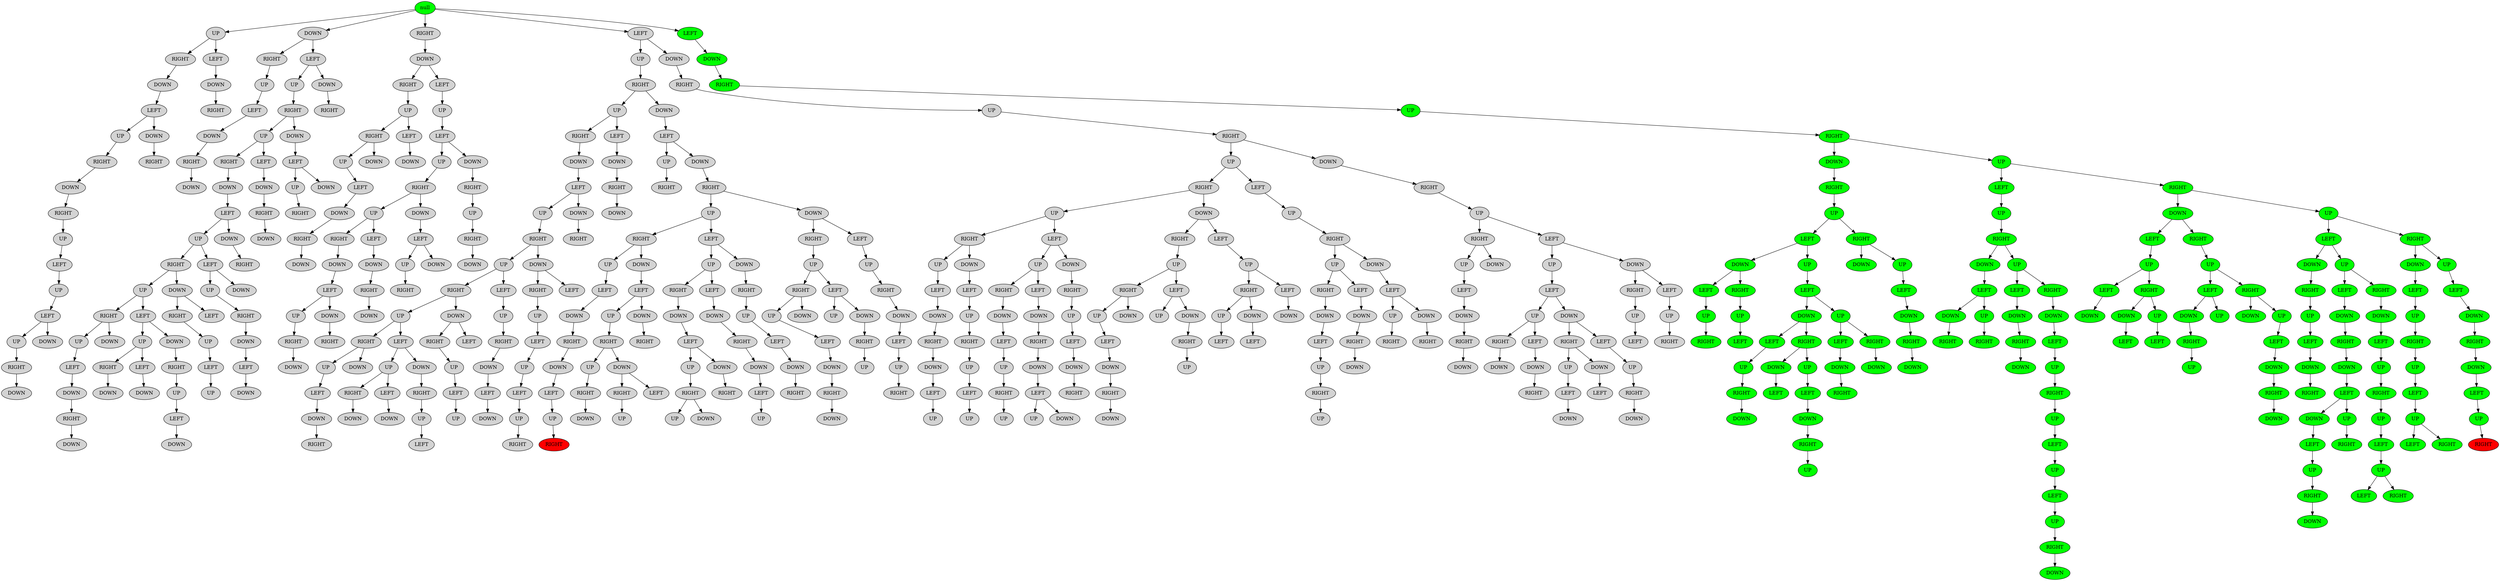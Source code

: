digraph G {
node [style=filled];
"191037037" [label="null"];
"330084561" [label="UP"];
"191037037" -> "330084561";
"1043351526" [label="DOWN"];
"191037037" -> "1043351526";
"937773018" [label="RIGHT"];
"191037037" -> "937773018";
"728258269" [label="LEFT"];
"191037037" -> "728258269";
"1572098393" [label="RIGHT"];
"330084561" -> "1572098393";
"1627857534" [label="LEFT"];
"330084561" -> "1627857534";
"2084663827" [label="RIGHT"];
"1043351526" -> "2084663827";
"360062456" [label="LEFT"];
"1043351526" -> "360062456";
"1790421142" [label="DOWN"];
"937773018" -> "1790421142";
"846947180" [label="UP"];
"728258269" -> "846947180";
"1172131546" [label="DOWN"];
"728258269" -> "1172131546";
"1616974404" [label="DOWN"];
"1572098393" -> "1616974404";
"927327686" [label="DOWN"];
"1627857534" -> "927327686";
"1582071873" [label="UP"];
"2084663827" -> "1582071873";
"1908981452" [label="UP"];
"360062456" -> "1908981452";
"433287555" [label="DOWN"];
"360062456" -> "433287555";
"27319466" [label="RIGHT"];
"1790421142" -> "27319466";
"1003752023" [label="LEFT"];
"1790421142" -> "1003752023";
"266272063" [label="RIGHT"];
"846947180" -> "266272063";
"226744878" [label="RIGHT"];
"1172131546" -> "226744878";
"172032696" [label="LEFT"];
"1616974404" -> "172032696";
"299644693" [label="RIGHT"];
"927327686" -> "299644693";
"1771243284" [label="LEFT"];
"1582071873" -> "1771243284";
"2052256418" [label="RIGHT"];
"1908981452" -> "2052256418";
"2013559698" [label="RIGHT"];
"433287555" -> "2013559698";
"143695640" [label="UP"];
"27319466" -> "143695640";
"2043318969" [label="UP"];
"1003752023" -> "2043318969";
"341878976" [label="UP"];
"266272063" -> "341878976";
"1331923253" [label="DOWN"];
"266272063" -> "1331923253";
"1132967838" [label="UP"];
"226744878" -> "1132967838";
"1853205005" [label="UP"];
"172032696" -> "1853205005";
"2143431083" [label="DOWN"];
"172032696" -> "2143431083";
"750468423" [label="DOWN"];
"1771243284" -> "750468423";
"1384010761" [label="UP"];
"2052256418" -> "1384010761";
"295221641" [label="DOWN"];
"2052256418" -> "295221641";
"2147046752" [label="RIGHT"];
"143695640" -> "2147046752";
"182259421" [label="LEFT"];
"143695640" -> "182259421";
"715378067" [label="LEFT"];
"2043318969" -> "715378067";
"2124643775" [label="RIGHT"];
"341878976" -> "2124643775";
"1262773598" [label="LEFT"];
"341878976" -> "1262773598";
"688726285" [label="LEFT"];
"1331923253" -> "688726285";
"494317290" [label="RIGHT"];
"1132967838" -> "494317290";
"2027775614" [label="RIGHT"];
"1853205005" -> "2027775614";
"282821294" [label="RIGHT"];
"2143431083" -> "282821294";
"1344199921" [label="RIGHT"];
"750468423" -> "1344199921";
"2025269734" [label="RIGHT"];
"1384010761" -> "2025269734";
"1800031768" [label="LEFT"];
"1384010761" -> "1800031768";
"667447085" [label="LEFT"];
"295221641" -> "667447085";
"26728049" [label="UP"];
"2147046752" -> "26728049";
"1076770748" [label="DOWN"];
"2147046752" -> "1076770748";
"2041416495" [label="DOWN"];
"182259421" -> "2041416495";
"502800944" [label="UP"];
"715378067" -> "502800944";
"576936864" [label="DOWN"];
"715378067" -> "576936864";
"331418503" [label="DOWN"];
"2124643775" -> "331418503";
"111156771" [label="DOWN"];
"1262773598" -> "111156771";
"1519736165" [label="UP"];
"688726285" -> "1519736165";
"1653844940" [label="DOWN"];
"688726285" -> "1653844940";
"2039810346" [label="UP"];
"494317290" -> "2039810346";
"2143437117" [label="DOWN"];
"494317290" -> "2143437117";
"260840925" [label="DOWN"];
"2027775614" -> "260840925";
"1891502635" [label="DOWN"];
"1344199921" -> "1891502635";
"557023567" [label="DOWN"];
"2025269734" -> "557023567";
"1276504061" [label="DOWN"];
"1800031768" -> "1276504061";
"597190999" [label="UP"];
"667447085" -> "597190999";
"603443293" [label="DOWN"];
"667447085" -> "603443293";
"510854293" [label="LEFT"];
"26728049" -> "510854293";
"2100961961" [label="RIGHT"];
"502800944" -> "2100961961";
"487075464" [label="RIGHT"];
"576936864" -> "487075464";
"6320204" [label="LEFT"];
"331418503" -> "6320204";
"112302969" [label="RIGHT"];
"111156771" -> "112302969";
"707976812" [label="RIGHT"];
"1519736165" -> "707976812";
"1989335500" [label="RIGHT"];
"1653844940" -> "1989335500";
"1978869058" [label="RIGHT"];
"2039810346" -> "1978869058";
"2131952342" [label="LEFT"];
"2039810346" -> "2131952342";
"1139700454" [label="RIGHT"];
"2143437117" -> "1139700454";
"592617454" [label="RIGHT"];
"260840925" -> "592617454";
"1340565491" [label="LEFT"];
"557023567" -> "1340565491";
"671467883" [label="RIGHT"];
"1276504061" -> "671467883";
"407697359" [label="RIGHT"];
"597190999" -> "407697359";
"802600647" [label="DOWN"];
"510854293" -> "802600647";
"1543148593" [label="UP"];
"2100961961" -> "1543148593";
"1571967156" [label="DOWN"];
"2100961961" -> "1571967156";
"574568002" [label="UP"];
"487075464" -> "574568002";
"952486988" [label="UP"];
"6320204" -> "952486988";
"932285561" [label="DOWN"];
"6320204" -> "932285561";
"2028555727" [label="DOWN"];
"112302969" -> "2028555727";
"591391158" [label="UP"];
"1989335500" -> "591391158";
"898557489" [label="DOWN"];
"1989335500" -> "898557489";
"247944893" [label="UP"];
"1978869058" -> "247944893";
"1014166943" [label="DOWN"];
"1978869058" -> "1014166943";
"1625082366" [label="UP"];
"2131952342" -> "1625082366";
"572593338" [label="UP"];
"1139700454" -> "572593338";
"384294141" [label="UP"];
"592617454" -> "384294141";
"1024597427" [label="UP"];
"1340565491" -> "1024597427";
"990355670" [label="DOWN"];
"1340565491" -> "990355670";
"296347592" [label="DOWN"];
"671467883" -> "296347592";
"956420404" [label="RIGHT"];
"802600647" -> "956420404";
"349420578" [label="RIGHT"];
"1543148593" -> "349420578";
"315932542" [label="LEFT"];
"1543148593" -> "315932542";
"1277009227" [label="LEFT"];
"1571967156" -> "1277009227";
"2065857933" [label="RIGHT"];
"574568002" -> "2065857933";
"1914301543" [label="RIGHT"];
"952486988" -> "1914301543";
"1157726741" [label="RIGHT"];
"932285561" -> "1157726741";
"1708570683" [label="RIGHT"];
"591391158" -> "1708570683";
"225472281" [label="LEFT"];
"591391158" -> "225472281";
"817348612" [label="RIGHT"];
"898557489" -> "817348612";
"2045766957" [label="LEFT"];
"898557489" -> "2045766957";
"690521419" [label="RIGHT"];
"247944893" -> "690521419";
"665726928" [label="LEFT"];
"247944893" -> "665726928";
"689401025" [label="RIGHT"];
"1014166943" -> "689401025";
"790067787" [label="LEFT"];
"1014166943" -> "790067787";
"1115201599" [label="RIGHT"];
"1625082366" -> "1115201599";
"343856911" [label="RIGHT"];
"572593338" -> "343856911";
"102617125" [label="LEFT"];
"572593338" -> "102617125";
"306980751" [label="LEFT"];
"384294141" -> "306980751";
"363988129" [label="RIGHT"];
"1024597427" -> "363988129";
"1997963191" [label="LEFT"];
"1024597427" -> "1997963191";
"534906248" [label="RIGHT"];
"990355670" -> "534906248";
"1826699684" [label="DOWN"];
"956420404" -> "1826699684";
"1769193365" [label="DOWN"];
"349420578" -> "1769193365";
"769429195" [label="DOWN"];
"315932542" -> "769429195";
"580718781" [label="UP"];
"1277009227" -> "580718781";
"1196695891" [label="DOWN"];
"1277009227" -> "1196695891";
"867148091" [label="DOWN"];
"2065857933" -> "867148091";
"2051853139" [label="UP"];
"1914301543" -> "2051853139";
"815674463" [label="DOWN"];
"1914301543" -> "815674463";
"1453774246" [label="UP"];
"1708570683" -> "1453774246";
"416153648" [label="DOWN"];
"1708570683" -> "416153648";
"71587369" [label="UP"];
"225472281" -> "71587369";
"1169794610" [label="DOWN"];
"225472281" -> "1169794610";
"634540230" [label="UP"];
"817348612" -> "634540230";
"1307904972" [label="UP"];
"2045766957" -> "1307904972";
"1797712197" [label="UP"];
"690521419" -> "1797712197";
"1671846437" [label="DOWN"];
"690521419" -> "1671846437";
"1422222071" [label="UP"];
"665726928" -> "1422222071";
"831236296" [label="DOWN"];
"665726928" -> "831236296";
"1840976765" [label="UP"];
"689401025" -> "1840976765";
"1016925085" [label="UP"];
"790067787" -> "1016925085";
"1127224355" [label="UP"];
"1115201599" -> "1127224355";
"789653861" [label="DOWN"];
"1115201599" -> "789653861";
"436532993" [label="UP"];
"343856911" -> "436532993";
"1318180415" [label="DOWN"];
"343856911" -> "1318180415";
"222511810" [label="UP"];
"102617125" -> "222511810";
"733943822" [label="DOWN"];
"102617125" -> "733943822";
"373182087" [label="UP"];
"306980751" -> "373182087";
"1457410641" [label="UP"];
"363988129" -> "1457410641";
"1100767002" [label="DOWN"];
"363988129" -> "1100767002";
"313540687" [label="UP"];
"1997963191" -> "313540687";
"1990098664" [label="DOWN"];
"1997963191" -> "1990098664";
"1383524016" [label="LEFT"];
"1769193365" -> "1383524016";
"1907431275" [label="RIGHT"];
"769429195" -> "1907431275";
"1637061418" [label="RIGHT"];
"580718781" -> "1637061418";
"1686100174" [label="RIGHT"];
"2051853139" -> "1686100174";
"22671767" [label="LEFT"];
"2051853139" -> "22671767";
"2024453272" [label="RIGHT"];
"815674463" -> "2024453272";
"98394724" [label="LEFT"];
"815674463" -> "98394724";
"536765369" [label="LEFT"];
"1453774246" -> "536765369";
"1374026904" [label="LEFT"];
"416153648" -> "1374026904";
"2085002312" [label="RIGHT"];
"71587369" -> "2085002312";
"317071334" [label="LEFT"];
"71587369" -> "317071334";
"2129221032" [label="RIGHT"];
"1169794610" -> "2129221032";
"1472465" [label="RIGHT"];
"634540230" -> "1472465";
"1224347463" [label="LEFT"];
"634540230" -> "1224347463";
"1791045777" [label="RIGHT"];
"1307904972" -> "1791045777";
"1580297332" [label="LEFT"];
"1797712197" -> "1580297332";
"1831477404" [label="LEFT"];
"1671846437" -> "1831477404";
"1966250569" [label="RIGHT"];
"1422222071" -> "1966250569";
"370440646" [label="LEFT"];
"1422222071" -> "370440646";
"1125381564" [label="RIGHT"];
"831236296" -> "1125381564";
"2130772866" [label="RIGHT"];
"1840976765" -> "2130772866";
"511717113" [label="LEFT"];
"1840976765" -> "511717113";
"728739494" [label="RIGHT"];
"1016925085" -> "728739494";
"2005733474" [label="LEFT"];
"1016925085" -> "2005733474";
"6750210" [label="RIGHT"];
"1127224355" -> "6750210";
"521081105" [label="LEFT"];
"1127224355" -> "521081105";
"1237550792" [label="LEFT"];
"789653861" -> "1237550792";
"1448247698" [label="LEFT"];
"436532993" -> "1448247698";
"1846406218" [label="LEFT"];
"222511810" -> "1846406218";
"158199555" [label="RIGHT"];
"733943822" -> "158199555";
"1556995360" [label="LEFT"];
"733943822" -> "1556995360";
"517052730" [label="LEFT"];
"373182087" -> "517052730";
"524241174" [label="RIGHT"];
"1457410641" -> "524241174";
"2035070981" [label="LEFT"];
"1457410641" -> "2035070981";
"1264213713" [label="RIGHT"];
"1100767002" -> "1264213713";
"1506809545" [label="LEFT"];
"1100767002" -> "1506809545";
"1019384604" [label="RIGHT"];
"313540687" -> "1019384604";
"550668305" [label="UP"];
"1383524016" -> "550668305";
"963110412" [label="DOWN"];
"1383524016" -> "963110412";
"1624820151" [label="DOWN"];
"1907431275" -> "1624820151";
"1219161283" [label="UP"];
"1686100174" -> "1219161283";
"2081191879" [label="DOWN"];
"1686100174" -> "2081191879";
"2061347276" [label="UP"];
"22671767" -> "2061347276";
"1559122513" [label="UP"];
"2024453272" -> "1559122513";
"1128096251" [label="DOWN"];
"536765369" -> "1128096251";
"1552978964" [label="UP"];
"1374026904" -> "1552978964";
"1259652483" [label="DOWN"];
"1374026904" -> "1259652483";
"1699113578" [label="DOWN"];
"2085002312" -> "1699113578";
"1306324352" [label="DOWN"];
"317071334" -> "1306324352";
"355790875" [label="UP"];
"2129221032" -> "355790875";
"2028017635" [label="UP"];
"1472465" -> "2028017635";
"782378927" [label="DOWN"];
"1472465" -> "782378927";
"70807318" [label="UP"];
"1224347463" -> "70807318";
"910091170" [label="DOWN"];
"1224347463" -> "910091170";
"1183888521" [label="DOWN"];
"1791045777" -> "1183888521";
"2041605291" [label="DOWN"];
"1580297332" -> "2041605291";
"1052245076" [label="UP"];
"1831477404" -> "1052245076";
"2136288211" [label="DOWN"];
"1966250569" -> "2136288211";
"1008925772" [label="DOWN"];
"370440646" -> "1008925772";
"1175259735" [label="UP"];
"1125381564" -> "1175259735";
"1205406622" [label="UP"];
"2130772866" -> "1205406622";
"293907205" [label="DOWN"];
"2130772866" -> "293907205";
"988800485" [label="UP"];
"511717113" -> "988800485";
"345902941" [label="DOWN"];
"511717113" -> "345902941";
"454325163" [label="UP"];
"728739494" -> "454325163";
"796667727" [label="DOWN"];
"728739494" -> "796667727";
"1794717576" [label="DOWN"];
"2005733474" -> "1794717576";
"251210093" [label="DOWN"];
"6750210" -> "251210093";
"919112242" [label="DOWN"];
"521081105" -> "919112242";
"2021707251" [label="UP"];
"1237550792" -> "2021707251";
"1541857308" [label="DOWN"];
"1237550792" -> "1541857308";
"479397964" [label="DOWN"];
"1448247698" -> "479397964";
"1861781750" [label="UP"];
"1846406218" -> "1861781750";
"283717519" [label="DOWN"];
"1846406218" -> "283717519";
"2095303566" [label="UP"];
"158199555" -> "2095303566";
"2025221430" [label="UP"];
"1556995360" -> "2025221430";
"1378084334" [label="UP"];
"517052730" -> "1378084334";
"200224114" [label="DOWN"];
"517052730" -> "200224114";
"1773283386" [label="UP"];
"524241174" -> "1773283386";
"581318631" [label="DOWN"];
"524241174" -> "581318631";
"1877453512" [label="UP"];
"2035070981" -> "1877453512";
"487694075" [label="DOWN"];
"2035070981" -> "487694075";
"1704629915" [label="UP"];
"1264213713" -> "1704629915";
"1989184704" [label="DOWN"];
"1019384604" -> "1989184704";
"611572016" [label="RIGHT"];
"550668305" -> "611572016";
"889486595" [label="RIGHT"];
"963110412" -> "889486595";
"77269878" [label="RIGHT"];
"1219161283" -> "77269878";
"1990160809" [label="LEFT"];
"1219161283" -> "1990160809";
"1285524499" [label="RIGHT"];
"2081191879" -> "1285524499";
"1524960486" [label="LEFT"];
"2081191879" -> "1524960486";
"117009527" [label="RIGHT"];
"2061347276" -> "117009527";
"199640888" [label="LEFT"];
"1559122513" -> "199640888";
"1000975683" [label="RIGHT"];
"1128096251" -> "1000975683";
"1238959340" [label="RIGHT"];
"1552978964" -> "1238959340";
"76432244" [label="RIGHT"];
"1259652483" -> "76432244";
"1030228826" [label="LEFT"];
"1699113578" -> "1030228826";
"1264413185" [label="RIGHT"];
"1306324352" -> "1264413185";
"1243806178" [label="LEFT"];
"355790875" -> "1243806178";
"1010931249" [label="LEFT"];
"2028017635" -> "1010931249";
"1099855928" [label="RIGHT"];
"910091170" -> "1099855928";
"1629687658" [label="LEFT"];
"1183888521" -> "1629687658";
"1007880005" [label="RIGHT"];
"2041605291" -> "1007880005";
"215219944" [label="RIGHT"];
"1052245076" -> "215219944";
"1043208434" [label="LEFT"];
"2136288211" -> "1043208434";
"1192171522" [label="RIGHT"];
"1008925772" -> "1192171522";
"1661081225" [label="LEFT"];
"1175259735" -> "1661081225";
"1882554559" [label="LEFT"];
"1205406622" -> "1882554559";
"1049817027" [label="RIGHT"];
"345902941" -> "1049817027";
"23211803" [label="LEFT"];
"454325163" -> "23211803";
"1923598304" [label="LEFT"];
"796667727" -> "1923598304";
"776700275" [label="LEFT"];
"251210093" -> "776700275";
"118394766" [label="RIGHT"];
"919112242" -> "118394766";
"386163331" [label="RIGHT"];
"2021707251" -> "386163331";
"1540374340" [label="RIGHT"];
"1541857308" -> "1540374340";
"694316372" [label="RIGHT"];
"479397964" -> "694316372";
"1516500233" [label="RIGHT"];
"1861781750" -> "1516500233";
"1850180796" [label="LEFT"];
"1861781750" -> "1850180796";
"884452399" [label="RIGHT"];
"283717519" -> "884452399";
"235237152" [label="LEFT"];
"283717519" -> "235237152";
"1259014228" [label="LEFT"];
"2095303566" -> "1259014228";
"431687661" [label="RIGHT"];
"2025221430" -> "431687661";
"283383329" [label="RIGHT"];
"1378084334" -> "283383329";
"893192050" [label="LEFT"];
"1773283386" -> "893192050";
"644345897" [label="RIGHT"];
"1877453512" -> "644345897";
"1738674023" [label="LEFT"];
"1877453512" -> "1738674023";
"1472682156" [label="RIGHT"];
"487694075" -> "1472682156";
"178049969" [label="LEFT"];
"1704629915" -> "178049969";
"333683827" [label="LEFT"];
"1989184704" -> "333683827";
"1691185247" [label="DOWN"];
"611572016" -> "1691185247";
"153245266" [label="UP"];
"77269878" -> "153245266";
"1699679644" [label="DOWN"];
"77269878" -> "1699679644";
"1782580546" [label="UP"];
"1990160809" -> "1782580546";
"1702940637" [label="DOWN"];
"1990160809" -> "1702940637";
"2114684409" [label="UP"];
"1285524499" -> "2114684409";
"1664439369" [label="DOWN"];
"117009527" -> "1664439369";
"154482552" [label="UP"];
"199640888" -> "154482552";
"1781071780" [label="DOWN"];
"1000975683" -> "1781071780";
"1219402581" [label="UP"];
"1238959340" -> "1219402581";
"24119573" [label="DOWN"];
"1238959340" -> "24119573";
"568221876" [label="UP"];
"1030228826" -> "568221876";
"203849460" [label="DOWN"];
"1030228826" -> "203849460";
"820914198" [label="DOWN"];
"1264413185" -> "820914198";
"836220863" [label="DOWN"];
"1243806178" -> "836220863";
"1667148529" [label="DOWN"];
"1010931249" -> "1667148529";
"1546693040" [label="UP"];
"1099855928" -> "1546693040";
"501187768" [label="UP"];
"1629687658" -> "501187768";
"288994035" [label="DOWN"];
"1007880005" -> "288994035";
"128359175" [label="UP"];
"215219944" -> "128359175";
"1585635178" [label="UP"];
"1043208434" -> "1585635178";
"1058634310" [label="DOWN"];
"1192171522" -> "1058634310";
"1668016508" [label="DOWN"];
"1661081225" -> "1668016508";
"1353070773" [label="DOWN"];
"1882554559" -> "1353070773";
"404214852" [label="UP"];
"1049817027" -> "404214852";
"1822971466" [label="UP"];
"776700275" -> "1822971466";
"1354003114" [label="DOWN"];
"118394766" -> "1354003114";
"825658265" [label="DOWN"];
"694316372" -> "825658265";
"388357135" [label="DOWN"];
"1516500233" -> "388357135";
"957465255" [label="DOWN"];
"1850180796" -> "957465255";
"1254344205" [label="UP"];
"884452399" -> "1254344205";
"1336735375" [label="DOWN"];
"884452399" -> "1336735375";
"1984990929" [label="UP"];
"235237152" -> "1984990929";
"1105423942" [label="DOWN"];
"283383329" -> "1105423942";
"365181913" [label="DOWN"];
"893192050" -> "365181913";
"1031061344" [label="DOWN"];
"644345897" -> "1031061344";
"1327536153" [label="DOWN"];
"1738674023" -> "1327536153";
"367746789" [label="UP"];
"1472682156" -> "367746789";
"558216562" [label="UP"];
"178049969" -> "558216562";
"961712517" [label="DOWN"];
"333683827" -> "961712517";
"1928931046" [label="LEFT"];
"153245266" -> "1928931046";
"1034568234" [label="RIGHT"];
"1782580546" -> "1034568234";
"835227336" [label="LEFT"];
"1782580546" -> "835227336";
"482082765" [label="RIGHT"];
"1702940637" -> "482082765";
"667821226" [label="LEFT"];
"2114684409" -> "667821226";
"1209702763" [label="LEFT"];
"1664439369" -> "1209702763";
"1028780142" [label="LEFT"];
"154482552" -> "1028780142";
"2128029086" [label="LEFT"];
"1781071780" -> "2128029086";
"686466458" [label="RIGHT"];
"1219402581" -> "686466458";
"875016237" [label="RIGHT"];
"24119573" -> "875016237";
"105374791" [label="LEFT"];
"24119573" -> "105374791";
"1107024580" [label="RIGHT"];
"568221876" -> "1107024580";
"1010856212" [label="RIGHT"];
"203849460" -> "1010856212";
"904861801" [label="LEFT"];
"820914198" -> "904861801";
"204715855" [label="RIGHT"];
"836220863" -> "204715855";
"318857719" [label="RIGHT"];
"1667148529" -> "318857719";
"745962066" [label="RIGHT"];
"501187768" -> "745962066";
"1637290981" [label="LEFT"];
"288994035" -> "1637290981";
"1888442711" [label="LEFT"];
"128359175" -> "1888442711";
"1754894440" [label="RIGHT"];
"1585635178" -> "1754894440";
"1998767043" [label="LEFT"];
"1058634310" -> "1998767043";
"787738361" [label="RIGHT"];
"1668016508" -> "787738361";
"607932305" [label="RIGHT"];
"1353070773" -> "607932305";
"168366" [label="RIGHT"];
"1822971466" -> "168366";
"1642030774" [label="RIGHT"];
"957465255" -> "1642030774";
"1357563986" [label="LEFT"];
"1254344205" -> "1357563986";
"384587033" [label="LEFT"];
"1336735375" -> "384587033";
"49752459" [label="RIGHT"];
"1984990929" -> "49752459";
"411506101" [label="RIGHT"];
"365181913" -> "411506101";
"514455215" [label="LEFT"];
"367746789" -> "514455215";
"1780034814" [label="DOWN"];
"1928931046" -> "1780034814";
"1360657223" [label="DOWN"];
"1034568234" -> "1360657223";
"1905485420" [label="DOWN"];
"835227336" -> "1905485420";
"551479935" [label="UP"];
"482082765" -> "551479935";
"58940486" [label="UP"];
"667821226" -> "58940486";
"501107890" [label="DOWN"];
"1209702763" -> "501107890";
"1997859171" [label="UP"];
"1028780142" -> "1997859171";
"550402284" [label="UP"];
"2128029086" -> "550402284";
"959869407" [label="DOWN"];
"686466458" -> "959869407";
"1449263511" [label="UP"];
"875016237" -> "1449263511";
"116237769" [label="UP"];
"1107024580" -> "116237769";
"1438098656" [label="DOWN"];
"1107024580" -> "1438098656";
"1594199808" [label="UP"];
"904861801" -> "1594199808";
"422396878" [label="DOWN"];
"318857719" -> "422396878";
"1912962767" [label="UP"];
"1637290981" -> "1912962767";
"452805835" [label="UP"];
"1888442711" -> "452805835";
"1769190683" [label="UP"];
"1754894440" -> "1769190683";
"447981768" [label="UP"];
"1998767043" -> "447981768";
"1125736023" [label="DOWN"];
"1998767043" -> "1125736023";
"858952163" [label="DOWN"];
"607932305" -> "858952163";
"1201484275" [label="UP"];
"168366" -> "1201484275";
"1089418272" [label="DOWN"];
"1357563986" -> "1089418272";
"1233990028" [label="DOWN"];
"49752459" -> "1233990028";
"1847008471" [label="DOWN"];
"411506101" -> "1847008471";
"1076607567" [label="DOWN"];
"514455215" -> "1076607567";
"2036127838" [label="RIGHT"];
"1780034814" -> "2036127838";
"1509791656" [label="LEFT"];
"551479935" -> "1509791656";
"257608164" [label="RIGHT"];
"1997859171" -> "257608164";
"306115458" [label="RIGHT", fillcolor="red"];
"550402284" -> "306115458";
"191037037" [label="null", fillcolor="green"];
"230643635" [label="LEFT", fillcolor="green"];
"191037037" -> "230643635";
"944427387" [label="DOWN", fillcolor="green"];
"230643635" -> "944427387";
"1636182655" [label="RIGHT", fillcolor="green"];
"944427387" -> "1636182655";
"71399214" [label="UP", fillcolor="green"];
"1636182655" -> "71399214";
"1932831450" [label="RIGHT", fillcolor="green"];
"71399214" -> "1932831450";
"496729294" [label="DOWN", fillcolor="green"];
"1932831450" -> "496729294";
"1302227152" [label="RIGHT", fillcolor="green"];
"496729294" -> "1302227152";
"1122606666" [label="UP", fillcolor="green"];
"1302227152" -> "1122606666";
"350068407" [label="LEFT", fillcolor="green"];
"1122606666" -> "350068407";
"1390869998" [label="DOWN", fillcolor="green"];
"350068407" -> "1390869998";
"1820383114" [label="LEFT", fillcolor="green"];
"1390869998" -> "1820383114";
"1645547422" [label="UP", fillcolor="green"];
"1820383114" -> "1645547422";
"440737101" [label="RIGHT", fillcolor="green"];
"1645547422" -> "440737101";
"2141817446" [label="RIGHT", fillcolor="green"];
"1390869998" -> "2141817446";
"369049246" [label="UP", fillcolor="green"];
"2141817446" -> "369049246";
"1608297024" [label="LEFT", fillcolor="green"];
"369049246" -> "1608297024";
"1841396611" [label="UP", fillcolor="green"];
"350068407" -> "1841396611";
"1577592551" [label="LEFT", fillcolor="green"];
"1841396611" -> "1577592551";
"854587510" [label="DOWN", fillcolor="green"];
"1577592551" -> "854587510";
"148626113" [label="LEFT", fillcolor="green"];
"854587510" -> "148626113";
"1847637306" [label="UP", fillcolor="green"];
"148626113" -> "1847637306";
"1904253191" [label="RIGHT", fillcolor="green"];
"1847637306" -> "1904253191";
"1021436681" [label="DOWN", fillcolor="green"];
"1904253191" -> "1021436681";
"1790585734" [label="RIGHT", fillcolor="green"];
"854587510" -> "1790585734";
"22600334" [label="DOWN", fillcolor="green"];
"1790585734" -> "22600334";
"1961173763" [label="LEFT", fillcolor="green"];
"22600334" -> "1961173763";
"1202683709" [label="UP", fillcolor="green"];
"1790585734" -> "1202683709";
"2087885397" [label="LEFT", fillcolor="green"];
"1202683709" -> "2087885397";
"1002021887" [label="DOWN", fillcolor="green"];
"2087885397" -> "1002021887";
"1712943792" [label="RIGHT", fillcolor="green"];
"1002021887" -> "1712943792";
"1525919705" [label="UP", fillcolor="green"];
"1712943792" -> "1525919705";
"842741472" [label="UP", fillcolor="green"];
"1577592551" -> "842741472";
"1156304131" [label="LEFT", fillcolor="green"];
"842741472" -> "1156304131";
"1766505436" [label="DOWN", fillcolor="green"];
"1156304131" -> "1766505436";
"771775563" [label="RIGHT", fillcolor="green"];
"1766505436" -> "771775563";
"1164440413" [label="RIGHT", fillcolor="green"];
"842741472" -> "1164440413";
"1610525991" [label="DOWN", fillcolor="green"];
"1164440413" -> "1610525991";
"1666607455" [label="RIGHT", fillcolor="green"];
"1122606666" -> "1666607455";
"1327006586" [label="DOWN", fillcolor="green"];
"1666607455" -> "1327006586";
"899644639" [label="UP", fillcolor="green"];
"1666607455" -> "899644639";
"530737374" [label="LEFT", fillcolor="green"];
"899644639" -> "530737374";
"1332668132" [label="DOWN", fillcolor="green"];
"530737374" -> "1332668132";
"1147580192" [label="RIGHT", fillcolor="green"];
"1332668132" -> "1147580192";
"173099767" [label="DOWN", fillcolor="green"];
"1147580192" -> "173099767";
"112797691" [label="UP", fillcolor="green"];
"1932831450" -> "112797691";
"1045997582" [label="LEFT", fillcolor="green"];
"112797691" -> "1045997582";
"1337335626" [label="UP", fillcolor="green"];
"1045997582" -> "1337335626";
"1336996537" [label="RIGHT", fillcolor="green"];
"1337335626" -> "1336996537";
"7967307" [label="DOWN", fillcolor="green"];
"1336996537" -> "7967307";
"2073707154" [label="LEFT", fillcolor="green"];
"7967307" -> "2073707154";
"78204644" [label="DOWN", fillcolor="green"];
"2073707154" -> "78204644";
"1287934450" [label="RIGHT", fillcolor="green"];
"78204644" -> "1287934450";
"6519275" [label="UP", fillcolor="green"];
"2073707154" -> "6519275";
"692331943" [label="RIGHT", fillcolor="green"];
"6519275" -> "692331943";
"1741979653" [label="UP", fillcolor="green"];
"1336996537" -> "1741979653";
"166794956" [label="LEFT", fillcolor="green"];
"1741979653" -> "166794956";
"306612792" [label="DOWN", fillcolor="green"];
"166794956" -> "306612792";
"447212746" [label="RIGHT", fillcolor="green"];
"306612792" -> "447212746";
"1496355635" [label="DOWN", fillcolor="green"];
"447212746" -> "1496355635";
"1484171695" [label="RIGHT", fillcolor="green"];
"1741979653" -> "1484171695";
"2127036371" [label="DOWN", fillcolor="green"];
"1484171695" -> "2127036371";
"1529060733" [label="LEFT", fillcolor="green"];
"2127036371" -> "1529060733";
"106374177" [label="UP", fillcolor="green"];
"1529060733" -> "106374177";
"1803669141" [label="RIGHT", fillcolor="green"];
"106374177" -> "1803669141";
"712609105" [label="UP", fillcolor="green"];
"1803669141" -> "712609105";
"1836463382" [label="LEFT", fillcolor="green"];
"712609105" -> "1836463382";
"1388278453" [label="UP", fillcolor="green"];
"1836463382" -> "1388278453";
"934275857" [label="LEFT", fillcolor="green"];
"1388278453" -> "934275857";
"1364913072" [label="UP", fillcolor="green"];
"934275857" -> "1364913072";
"232307208" [label="RIGHT", fillcolor="green"];
"1364913072" -> "232307208";
"609962972" [label="DOWN", fillcolor="green"];
"232307208" -> "609962972";
"1818544933" [label="RIGHT", fillcolor="green"];
"112797691" -> "1818544933";
"1793436274" [label="DOWN", fillcolor="green"];
"1818544933" -> "1793436274";
"572868060" [label="LEFT", fillcolor="green"];
"1793436274" -> "572868060";
"1549725679" [label="UP", fillcolor="green"];
"572868060" -> "1549725679";
"371800738" [label="LEFT", fillcolor="green"];
"1549725679" -> "371800738";
"1364767791" [label="DOWN", fillcolor="green"];
"371800738" -> "1364767791";
"1499136125" [label="RIGHT", fillcolor="green"];
"1549725679" -> "1499136125";
"1926343982" [label="DOWN", fillcolor="green"];
"1499136125" -> "1926343982";
"762476028" [label="LEFT", fillcolor="green"];
"1926343982" -> "762476028";
"966739377" [label="UP", fillcolor="green"];
"1499136125" -> "966739377";
"952562199" [label="LEFT", fillcolor="green"];
"966739377" -> "952562199";
"1199673596" [label="RIGHT", fillcolor="green"];
"1793436274" -> "1199673596";
"2044903525" [label="UP", fillcolor="green"];
"1199673596" -> "2044903525";
"982757413" [label="LEFT", fillcolor="green"];
"2044903525" -> "982757413";
"902478634" [label="DOWN", fillcolor="green"];
"982757413" -> "902478634";
"2114444063" [label="RIGHT", fillcolor="green"];
"902478634" -> "2114444063";
"294247762" [label="UP", fillcolor="green"];
"2114444063" -> "294247762";
"918312414" [label="UP", fillcolor="green"];
"982757413" -> "918312414";
"1448061896" [label="RIGHT", fillcolor="green"];
"2044903525" -> "1448061896";
"382750013" [label="DOWN", fillcolor="green"];
"1448061896" -> "382750013";
"1240232440" [label="UP", fillcolor="green"];
"1448061896" -> "1240232440";
"489349054" [label="LEFT", fillcolor="green"];
"1240232440" -> "489349054";
"915416632" [label="DOWN", fillcolor="green"];
"489349054" -> "915416632";
"574434418" [label="RIGHT", fillcolor="green"];
"915416632" -> "574434418";
"150268540" [label="DOWN", fillcolor="green"];
"574434418" -> "150268540";
"1130894323" [label="UP", fillcolor="green"];
"1818544933" -> "1130894323";
"1962826816" [label="LEFT", fillcolor="green"];
"1130894323" -> "1962826816";
"1072410641" [label="DOWN", fillcolor="green"];
"1962826816" -> "1072410641";
"283318938" [label="RIGHT", fillcolor="green"];
"1072410641" -> "283318938";
"320304382" [label="UP", fillcolor="green"];
"283318938" -> "320304382";
"361571968" [label="LEFT", fillcolor="green"];
"320304382" -> "361571968";
"2005169944" [label="DOWN", fillcolor="green"];
"361571968" -> "2005169944";
"2134607032" [label="RIGHT", fillcolor="green"];
"2005169944" -> "2134607032";
"1470344997" [label="UP", fillcolor="green"];
"1962826816" -> "1470344997";
"728115831" [label="LEFT", fillcolor="green"];
"1470344997" -> "728115831";
"2131670196" [label="DOWN", fillcolor="green"];
"728115831" -> "2131670196";
"1546908073" [label="RIGHT", fillcolor="green"];
"2131670196" -> "1546908073";
"371439501" [label="DOWN", fillcolor="green"];
"1546908073" -> "371439501";
"210506412" [label="LEFT", fillcolor="green"];
"371439501" -> "210506412";
"112049309" [label="DOWN", fillcolor="green"];
"210506412" -> "112049309";
"1162918744" [label="LEFT", fillcolor="green"];
"112049309" -> "1162918744";
"1321530272" [label="UP", fillcolor="green"];
"1162918744" -> "1321530272";
"573673894" [label="RIGHT", fillcolor="green"];
"1321530272" -> "573673894";
"1226020905" [label="DOWN", fillcolor="green"];
"573673894" -> "1226020905";
"156856360" [label="UP", fillcolor="green"];
"210506412" -> "156856360";
"1617550160" [label="RIGHT", fillcolor="green"];
"156856360" -> "1617550160";
"1325124186" [label="RIGHT", fillcolor="green"];
"1470344997" -> "1325124186";
"461160828" [label="DOWN", fillcolor="green"];
"1325124186" -> "461160828";
"1499867659" [label="LEFT", fillcolor="green"];
"461160828" -> "1499867659";
"2012993836" [label="UP", fillcolor="green"];
"1499867659" -> "2012993836";
"1740797075" [label="RIGHT", fillcolor="green"];
"2012993836" -> "1740797075";
"440938038" [label="UP", fillcolor="green"];
"1740797075" -> "440938038";
"1922464006" [label="LEFT", fillcolor="green"];
"440938038" -> "1922464006";
"1536031937" [label="UP", fillcolor="green"];
"1922464006" -> "1536031937";
"798981583" [label="LEFT", fillcolor="green"];
"1536031937" -> "798981583";
"1954406292" [label="RIGHT", fillcolor="green"];
"1536031937" -> "1954406292";
"904058452" [label="RIGHT", fillcolor="green"];
"1130894323" -> "904058452";
"29183965" [label="DOWN", fillcolor="green"];
"904058452" -> "29183965";
"1427651360" [label="LEFT", fillcolor="green"];
"29183965" -> "1427651360";
"1334042472" [label="UP", fillcolor="green"];
"1427651360" -> "1334042472";
"1827725498" [label="RIGHT", fillcolor="green"];
"1334042472" -> "1827725498";
"131635550" [label="UP", fillcolor="green"];
"1827725498" -> "131635550";
"319644606" [label="LEFT", fillcolor="green"];
"131635550" -> "319644606";
"1118078504" [label="UP", fillcolor="green"];
"319644606" -> "1118078504";
"691690486" [label="LEFT", fillcolor="green"];
"1118078504" -> "691690486";
"1793799654" [label="RIGHT", fillcolor="green"];
"1118078504" -> "1793799654";
"310623126" [label="UP", fillcolor="green"];
"904058452" -> "310623126";
"1961945640" [label="LEFT", fillcolor="green"];
"310623126" -> "1961945640";
"258931371" [label="DOWN", fillcolor="green"];
"1961945640" -> "258931371";
"1008315045" [label="RIGHT", fillcolor="green"];
"258931371" -> "1008315045";
"860481979" [label="DOWN", fillcolor="green"];
"1008315045" -> "860481979";
"1083962448" [label="LEFT", fillcolor="green"];
"860481979" -> "1083962448";
"953742666" [label="UP", fillcolor="green"];
"1083962448" -> "953742666";
"1239759990" [label="RIGHT", fillcolor="red"];
"953742666" -> "1239759990";
}
